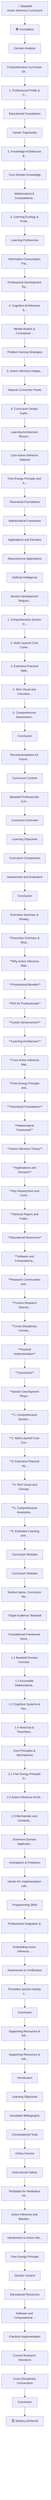 flowchart TD
    A["🎯 Baseball<br/>Active Inference Curriculum"] --> B["📚 Foundation"]
    
    B --> S1["Domain Analysis"]
    S1 --> S2["Comprehensive Curriculum Se..."]
    S2 --> S3["1. Professional Profile & C..."]
    S3 --> S4["Educational Foundations"]
    S4 --> S5["Career Trajectories"]
    S5 --> S6["2. Knowledge Architecture &..."]
    S6 --> S7["Core Domain Knowledge"]
    S7 --> S8["Mathematical & Computationa..."]
    S8 --> S9["3. Learning Ecology & Profe..."]
    S9 --> S10["Learning Preferences"]
    S10 --> S11["Information Consumption Pat..."]
    S11 --> S12["Professional Development Dy..."]
    S12 --> S13["4. Cognitive Architecture &..."]
    S13 --> S14["Mental Models & Conceptual ..."]
    S14 --> S15["Problem-Solving Strategies"]
    S15 --> S16["5. Active Inference Integra..."]
    S16 --> S17["Natural Connection Points"]
    S17 --> S18["6. Curriculum Design Implic..."]
    S18 --> S19["Learning Architecture Recom..."]
    S19 --> S20["Core Active Inference Material"]
    S20 --> S21["Free Energy Principle and A..."]
    S21 --> S22["Theoretical Foundations"]
    S22 --> S23["Mathematical Framework"]
    S23 --> S24["Applications and Domains"]
    S24 --> S25["Neuroscience Applications"]
    S25 --> S26["Artificial Intelligence"]
    S26 --> S27["Section Development Require..."]
    S27 --> S28["1. Comprehensive Section In..."]
    S28 --> S29["2. Multi-Layered Core Conte..."]
    S29 --> S30["3. Extensive Practical Appl..."]
    S30 --> S31["4. Rich Visual and Conceptu..."]
    S31 --> S32["5. Comprehensive Assessment..."]
    S32 --> S33["Conclusion"]
    S33 --> S34["Recommendations for Future ..."]
    S34 --> S35["Curriculum Content"]
    S35 --> S36["Baseball Professionals Curr..."]
    S36 --> S37["Curriculum Overview"]
    S37 --> S38["Learning Objectives"]
    S38 --> S39["Curriculum Components"]
    S39 --> S40["Assessment and Evaluation"]
    S40 --> S41["Conclusion"]
    S41 --> S42["Executive Summary & Strateg..."]
    S42 --> S43["**Executive Summary & Strat..."]
    S43 --> S44["**Why Active Inference Matt..."]
    S44 --> S45["**Professional Benefits**"]
    S45 --> S46["**ROI for Professionals**"]
    S46 --> S47["**Career Advancement**"]
    S47 --> S48["**Learning Architecture**"]
    S48 --> S49["**Core Active Inference Mat..."]
    S49 --> S50["**Free Energy Principle and..."]
    S50 --> S51["**Theoretical Foundations**"]
    S51 --> S52["**Mathematical Framework**"]
    S52 --> S53["**Active Inference Theory**"]
    S53 --> S54["**Applications and Domains**"]
    S54 --> S55["**Key Researchers and Contr..."]
    S55 --> S56["**Seminal Papers and Public..."]
    S56 --> S57["**Educational Resources**"]
    S57 --> S58["**Software and Computationa..."]
    S58 --> S59["**Research Communities and ..."]
    S59 --> S60["**Current Research Directio..."]
    S60 --> S61["**Cross-Disciplinary Connec..."]
    S61 --> S62["**Practical Implementation**"]
    S62 --> S63["**Conclusion**"]
    S63 --> S64["**Section Development Requi..."]
    S64 --> S65["**1. Comprehensive Section ..."]
    S65 --> S66["**2. Multi-Layered Core Con..."]
    S66 --> S67["**3. Extensive Practical Ap..."]
    S67 --> S68["**4. Rich Visual and Concep..."]
    S68 --> S69["**5. Comprehensive Assessme..."]
    S69 --> S70["**6. Extended Learning and ..."]
    S70 --> S71["Curriculum Modules"]
    S71 --> S72["Curriculum Modules"]
    S72 --> S73["Section Name: Curriculum Mo..."]
    S73 --> S74["Target Audience: Baseball"]
    S74 --> S75["Foundational Framework Deve..."]
    S75 --> S76["1.1 Baseball Domain Concept..."]
    S76 --> S77["1.2 Accessible Mathematical..."]
    S77 --> S78["1.3 Cognitive Systems & Dec..."]
    S78 --> S79["1.4 Historical & Theoretica..."]
    S79 --> S80["Core Principles & Mechanisms"]
    S80 --> S81["2.1 Free Energy Principle D..."]
    S81 --> S82["2.2 Active Inference Archit..."]
    S82 --> S83["2.3 Mechanistic and Computa..."]
    S83 --> S84["Extensive Domain Applicatio..."]
    S84 --> S85["Anticipation & Prediction"]
    S85 --> S86["Hands-On Implementation Lab..."]
    S86 --> S87["Programming Skills"]
    S87 --> S88["Professional Integration & ..."]
    S88 --> S89["Embedding Active Inference ..."]
    S89 --> S90["Assessment & Certification"]
    S90 --> S91["Formative quizzes testing c..."]
    S91 --> S92["Conclusion"]
    S92 --> S93["Supporting Resources & Infr..."]
    S93 --> S94["Supporting Resources & Infr..."]
    S94 --> S95["Introduction"]
    S95 --> S96["Learning Objectives"]
    S96 --> S97["Annotated Bibliography"]
    S97 --> S98["Computational Tools"]
    S98 --> S99["Online Forums"]
    S99 --> S100["Instructional Videos"]
    S100 --> S101["Templates for Workplace Int..."]
    S101 --> S102["Active Inference and Baseba..."]
    S102 --> S103["Introduction to Active Infe..."]
    S103 --> S104["Free Energy Principle"]
    S104 --> S105["Section Content"]
    S105 --> S106["Educational Resources"]
    S106 --> S107["Software and Computational ..."]
    S107 --> S108["Practical Implementation"]
    S108 --> S109["Current Research Directions"]
    S109 --> S110["Cross-Disciplinary Connections"]
    S110 --> S111["Conclusion"]
    S111 --> Z["🏆 Mastery Achieved"]